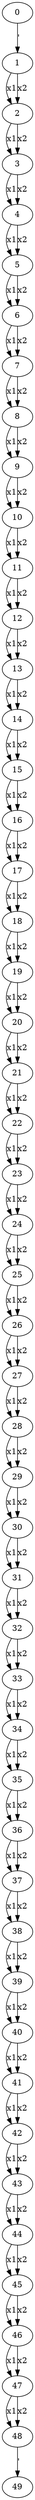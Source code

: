 digraph G {
0;1;2;3;4;5;6;7;8;9;10;11;12;13;14;15;16;17;18;19;20;21;22;23;24;25;26;27;28;29;30;31;32;33;34;35;36;37;38;39;40;41;42;43;44;45;46;47;48;49;
0 -> 1 [label="'"]1 -> 2 [label="x1"];
1 -> 2 [label="x2"];
2 -> 3 [label="x1"];
2 -> 3 [label="x2"];
3 -> 4 [label="x1"];
3 -> 4 [label="x2"];
4 -> 5 [label="x1"];
4 -> 5 [label="x2"];
5 -> 6 [label="x1"];
5 -> 6 [label="x2"];
6 -> 7 [label="x1"];
6 -> 7 [label="x2"];
7 -> 8 [label="x1"];
7 -> 8 [label="x2"];
8 -> 9 [label="x1"];
8 -> 9 [label="x2"];
9 -> 10 [label="x1"];
9 -> 10 [label="x2"];
10 -> 11 [label="x1"];
10 -> 11 [label="x2"];
11 -> 12 [label="x1"];
11 -> 12 [label="x2"];
12 -> 13 [label="x1"];
12 -> 13 [label="x2"];
13 -> 14 [label="x1"];
13 -> 14 [label="x2"];
14 -> 15 [label="x1"];
14 -> 15 [label="x2"];
15 -> 16 [label="x1"];
15 -> 16 [label="x2"];
16 -> 17 [label="x1"];
16 -> 17 [label="x2"];
17 -> 18 [label="x1"];
17 -> 18 [label="x2"];
18 -> 19 [label="x1"];
18 -> 19 [label="x2"];
19 -> 20 [label="x1"];
19 -> 20 [label="x2"];
20 -> 21 [label="x1"];
20 -> 21 [label="x2"];
21 -> 22 [label="x1"];
21 -> 22 [label="x2"];
22 -> 23 [label="x1"];
22 -> 23 [label="x2"];
23 -> 24 [label="x1"];
23 -> 24 [label="x2"];
24 -> 25 [label="x1"];
24 -> 25 [label="x2"];
25 -> 26 [label="x1"];
25 -> 26 [label="x2"];
26 -> 27 [label="x1"];
26 -> 27 [label="x2"];
27 -> 28 [label="x1"];
27 -> 28 [label="x2"];
28 -> 29 [label="x1"];
28 -> 29 [label="x2"];
29 -> 30 [label="x1"];
29 -> 30 [label="x2"];
30 -> 31 [label="x1"];
30 -> 31 [label="x2"];
31 -> 32 [label="x1"];
31 -> 32 [label="x2"];
32 -> 33 [label="x1"];
32 -> 33 [label="x2"];
33 -> 34 [label="x1"];
33 -> 34 [label="x2"];
34 -> 35 [label="x1"];
34 -> 35 [label="x2"];
35 -> 36 [label="x1"];
35 -> 36 [label="x2"];
36 -> 37 [label="x1"];
36 -> 37 [label="x2"];
37 -> 38 [label="x1"];
37 -> 38 [label="x2"];
38 -> 39 [label="x1"];
38 -> 39 [label="x2"];
39 -> 40 [label="x1"];
39 -> 40 [label="x2"];
40 -> 41 [label="x1"];
40 -> 41 [label="x2"];
41 -> 42 [label="x1"];
41 -> 42 [label="x2"];
42 -> 43 [label="x1"];
42 -> 43 [label="x2"];
43 -> 44 [label="x1"];
43 -> 44 [label="x2"];
44 -> 45 [label="x1"];
44 -> 45 [label="x2"];
45 -> 46 [label="x1"];
45 -> 46 [label="x2"];
46 -> 47 [label="x1"];
46 -> 47 [label="x2"];
47 -> 48 [label="x1"];
47 -> 48 [label="x2"];
48 -> 49 [label="'"]
}